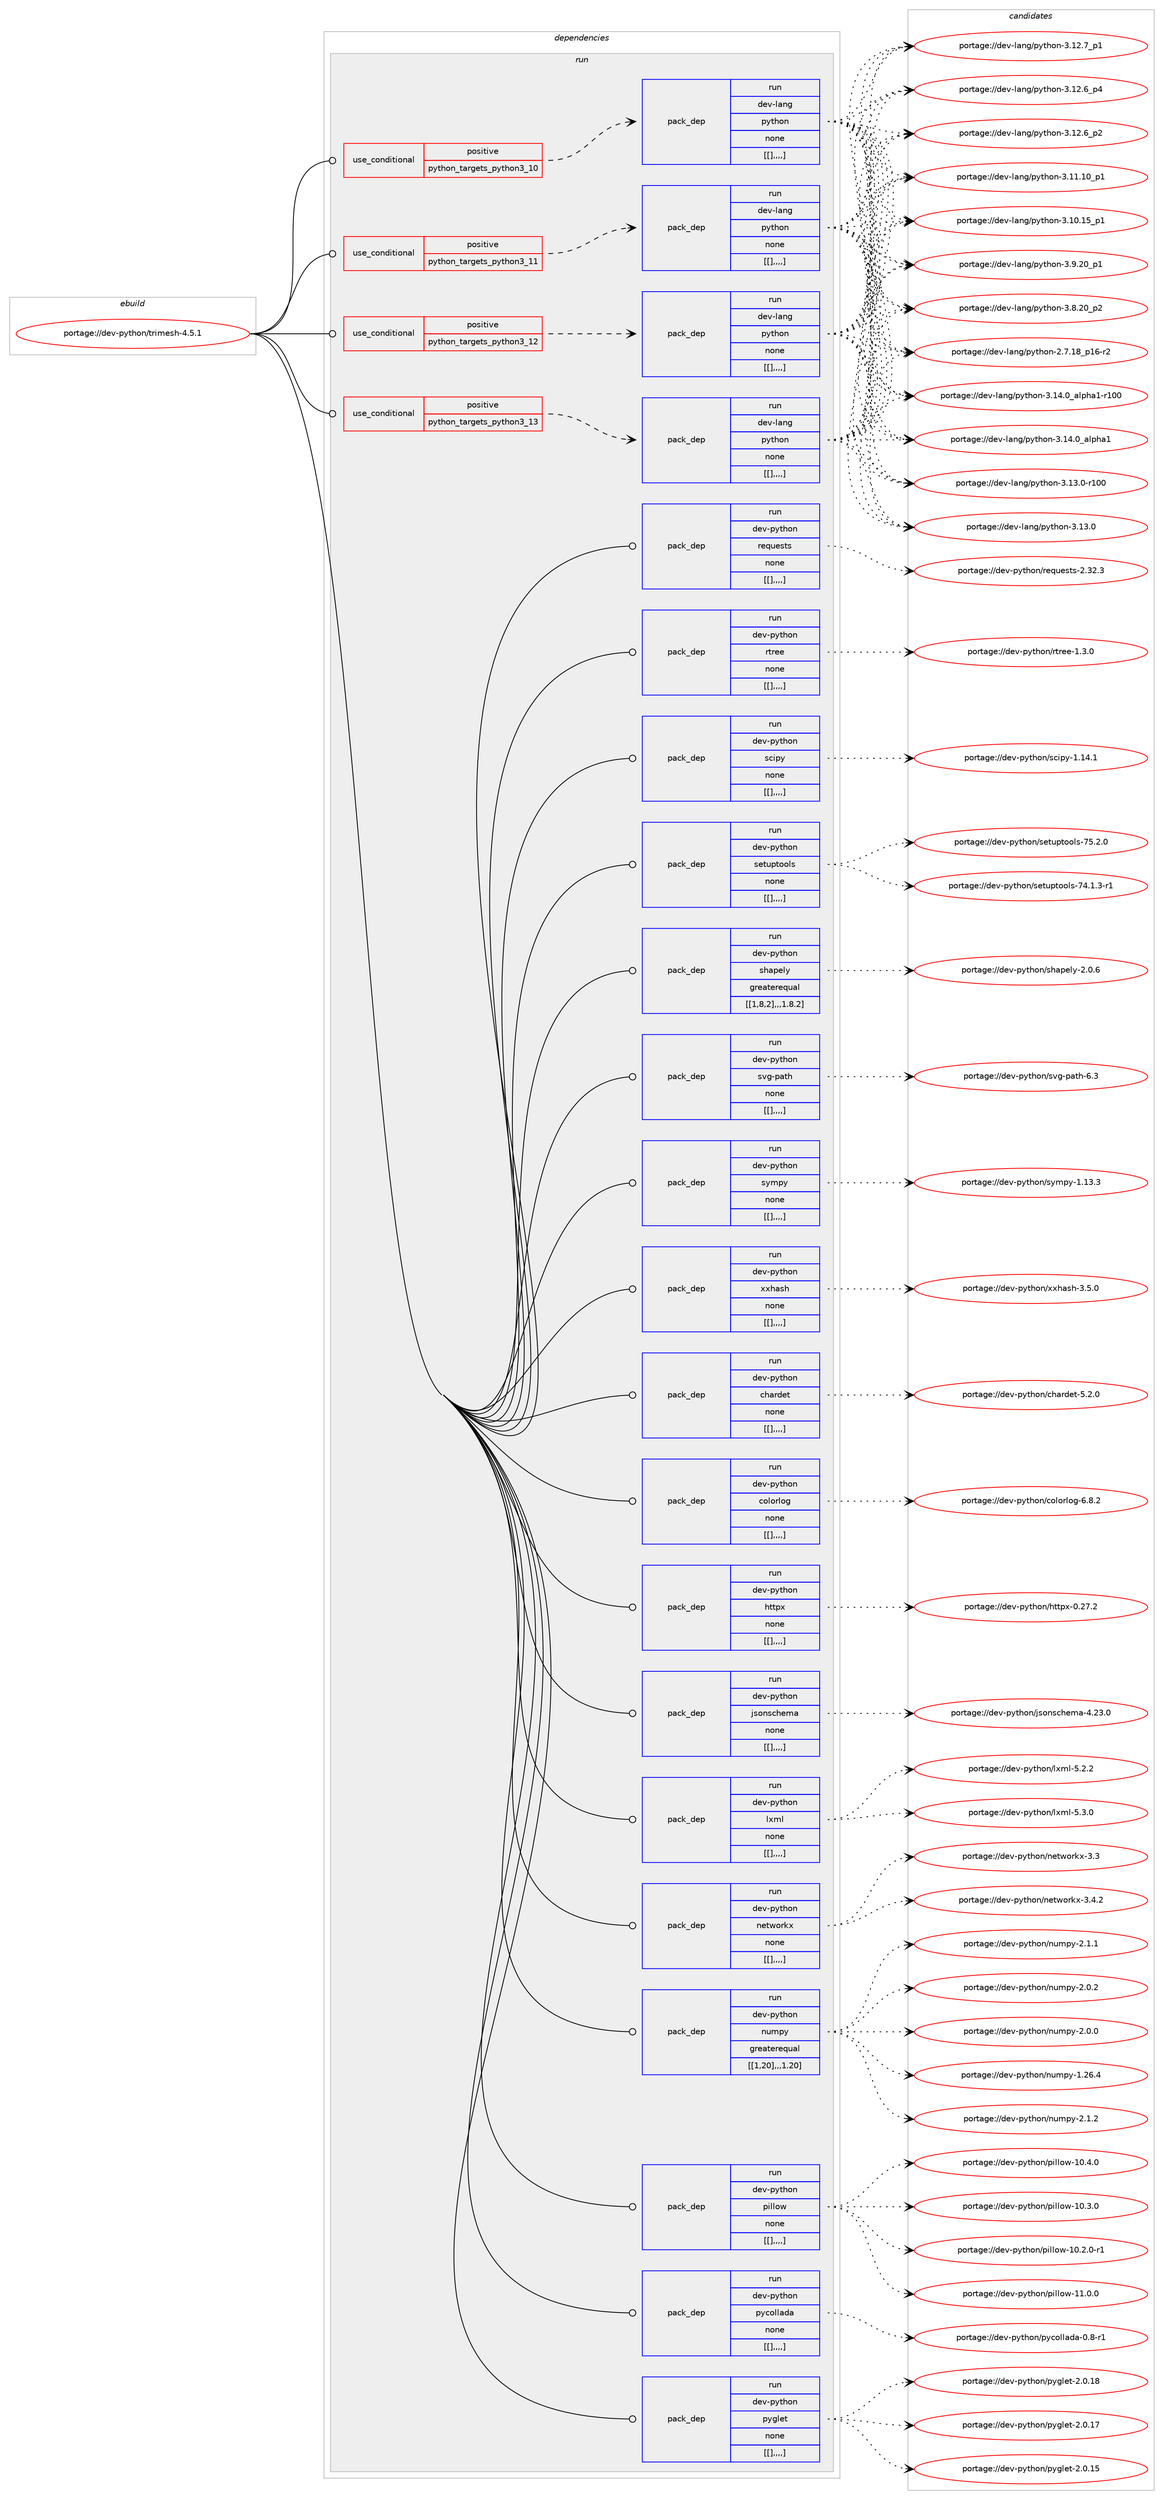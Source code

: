 digraph prolog {

# *************
# Graph options
# *************

newrank=true;
concentrate=true;
compound=true;
graph [rankdir=LR,fontname=Helvetica,fontsize=10,ranksep=1.5];#, ranksep=2.5, nodesep=0.2];
edge  [arrowhead=vee];
node  [fontname=Helvetica,fontsize=10];

# **********
# The ebuild
# **********

subgraph cluster_leftcol {
color=gray;
label=<<i>ebuild</i>>;
id [label="portage://dev-python/trimesh-4.5.1", color=red, width=4, href="../dev-python/trimesh-4.5.1.svg"];
}

# ****************
# The dependencies
# ****************

subgraph cluster_midcol {
color=gray;
label=<<i>dependencies</i>>;
subgraph cluster_compile {
fillcolor="#eeeeee";
style=filled;
label=<<i>compile</i>>;
}
subgraph cluster_compileandrun {
fillcolor="#eeeeee";
style=filled;
label=<<i>compile and run</i>>;
}
subgraph cluster_run {
fillcolor="#eeeeee";
style=filled;
label=<<i>run</i>>;
subgraph cond43511 {
dependency173160 [label=<<TABLE BORDER="0" CELLBORDER="1" CELLSPACING="0" CELLPADDING="4"><TR><TD ROWSPAN="3" CELLPADDING="10">use_conditional</TD></TR><TR><TD>positive</TD></TR><TR><TD>python_targets_python3_10</TD></TR></TABLE>>, shape=none, color=red];
subgraph pack128315 {
dependency173176 [label=<<TABLE BORDER="0" CELLBORDER="1" CELLSPACING="0" CELLPADDING="4" WIDTH="220"><TR><TD ROWSPAN="6" CELLPADDING="30">pack_dep</TD></TR><TR><TD WIDTH="110">run</TD></TR><TR><TD>dev-lang</TD></TR><TR><TD>python</TD></TR><TR><TD>none</TD></TR><TR><TD>[[],,,,]</TD></TR></TABLE>>, shape=none, color=blue];
}
dependency173160:e -> dependency173176:w [weight=20,style="dashed",arrowhead="vee"];
}
id:e -> dependency173160:w [weight=20,style="solid",arrowhead="odot"];
subgraph cond43543 {
dependency173229 [label=<<TABLE BORDER="0" CELLBORDER="1" CELLSPACING="0" CELLPADDING="4"><TR><TD ROWSPAN="3" CELLPADDING="10">use_conditional</TD></TR><TR><TD>positive</TD></TR><TR><TD>python_targets_python3_11</TD></TR></TABLE>>, shape=none, color=red];
subgraph pack128355 {
dependency173252 [label=<<TABLE BORDER="0" CELLBORDER="1" CELLSPACING="0" CELLPADDING="4" WIDTH="220"><TR><TD ROWSPAN="6" CELLPADDING="30">pack_dep</TD></TR><TR><TD WIDTH="110">run</TD></TR><TR><TD>dev-lang</TD></TR><TR><TD>python</TD></TR><TR><TD>none</TD></TR><TR><TD>[[],,,,]</TD></TR></TABLE>>, shape=none, color=blue];
}
dependency173229:e -> dependency173252:w [weight=20,style="dashed",arrowhead="vee"];
}
id:e -> dependency173229:w [weight=20,style="solid",arrowhead="odot"];
subgraph cond43555 {
dependency173255 [label=<<TABLE BORDER="0" CELLBORDER="1" CELLSPACING="0" CELLPADDING="4"><TR><TD ROWSPAN="3" CELLPADDING="10">use_conditional</TD></TR><TR><TD>positive</TD></TR><TR><TD>python_targets_python3_12</TD></TR></TABLE>>, shape=none, color=red];
subgraph pack128361 {
dependency173277 [label=<<TABLE BORDER="0" CELLBORDER="1" CELLSPACING="0" CELLPADDING="4" WIDTH="220"><TR><TD ROWSPAN="6" CELLPADDING="30">pack_dep</TD></TR><TR><TD WIDTH="110">run</TD></TR><TR><TD>dev-lang</TD></TR><TR><TD>python</TD></TR><TR><TD>none</TD></TR><TR><TD>[[],,,,]</TD></TR></TABLE>>, shape=none, color=blue];
}
dependency173255:e -> dependency173277:w [weight=20,style="dashed",arrowhead="vee"];
}
id:e -> dependency173255:w [weight=20,style="solid",arrowhead="odot"];
subgraph cond43570 {
dependency173289 [label=<<TABLE BORDER="0" CELLBORDER="1" CELLSPACING="0" CELLPADDING="4"><TR><TD ROWSPAN="3" CELLPADDING="10">use_conditional</TD></TR><TR><TD>positive</TD></TR><TR><TD>python_targets_python3_13</TD></TR></TABLE>>, shape=none, color=red];
subgraph pack128378 {
dependency173293 [label=<<TABLE BORDER="0" CELLBORDER="1" CELLSPACING="0" CELLPADDING="4" WIDTH="220"><TR><TD ROWSPAN="6" CELLPADDING="30">pack_dep</TD></TR><TR><TD WIDTH="110">run</TD></TR><TR><TD>dev-lang</TD></TR><TR><TD>python</TD></TR><TR><TD>none</TD></TR><TR><TD>[[],,,,]</TD></TR></TABLE>>, shape=none, color=blue];
}
dependency173289:e -> dependency173293:w [weight=20,style="dashed",arrowhead="vee"];
}
id:e -> dependency173289:w [weight=20,style="solid",arrowhead="odot"];
subgraph pack128421 {
dependency173421 [label=<<TABLE BORDER="0" CELLBORDER="1" CELLSPACING="0" CELLPADDING="4" WIDTH="220"><TR><TD ROWSPAN="6" CELLPADDING="30">pack_dep</TD></TR><TR><TD WIDTH="110">run</TD></TR><TR><TD>dev-python</TD></TR><TR><TD>chardet</TD></TR><TR><TD>none</TD></TR><TR><TD>[[],,,,]</TD></TR></TABLE>>, shape=none, color=blue];
}
id:e -> dependency173421:w [weight=20,style="solid",arrowhead="odot"];
subgraph pack128463 {
dependency173489 [label=<<TABLE BORDER="0" CELLBORDER="1" CELLSPACING="0" CELLPADDING="4" WIDTH="220"><TR><TD ROWSPAN="6" CELLPADDING="30">pack_dep</TD></TR><TR><TD WIDTH="110">run</TD></TR><TR><TD>dev-python</TD></TR><TR><TD>colorlog</TD></TR><TR><TD>none</TD></TR><TR><TD>[[],,,,]</TD></TR></TABLE>>, shape=none, color=blue];
}
id:e -> dependency173489:w [weight=20,style="solid",arrowhead="odot"];
subgraph pack128559 {
dependency173601 [label=<<TABLE BORDER="0" CELLBORDER="1" CELLSPACING="0" CELLPADDING="4" WIDTH="220"><TR><TD ROWSPAN="6" CELLPADDING="30">pack_dep</TD></TR><TR><TD WIDTH="110">run</TD></TR><TR><TD>dev-python</TD></TR><TR><TD>httpx</TD></TR><TR><TD>none</TD></TR><TR><TD>[[],,,,]</TD></TR></TABLE>>, shape=none, color=blue];
}
id:e -> dependency173601:w [weight=20,style="solid",arrowhead="odot"];
subgraph pack128582 {
dependency173639 [label=<<TABLE BORDER="0" CELLBORDER="1" CELLSPACING="0" CELLPADDING="4" WIDTH="220"><TR><TD ROWSPAN="6" CELLPADDING="30">pack_dep</TD></TR><TR><TD WIDTH="110">run</TD></TR><TR><TD>dev-python</TD></TR><TR><TD>jsonschema</TD></TR><TR><TD>none</TD></TR><TR><TD>[[],,,,]</TD></TR></TABLE>>, shape=none, color=blue];
}
id:e -> dependency173639:w [weight=20,style="solid",arrowhead="odot"];
subgraph pack128594 {
dependency173673 [label=<<TABLE BORDER="0" CELLBORDER="1" CELLSPACING="0" CELLPADDING="4" WIDTH="220"><TR><TD ROWSPAN="6" CELLPADDING="30">pack_dep</TD></TR><TR><TD WIDTH="110">run</TD></TR><TR><TD>dev-python</TD></TR><TR><TD>lxml</TD></TR><TR><TD>none</TD></TR><TR><TD>[[],,,,]</TD></TR></TABLE>>, shape=none, color=blue];
}
id:e -> dependency173673:w [weight=20,style="solid",arrowhead="odot"];
subgraph pack128618 {
dependency173716 [label=<<TABLE BORDER="0" CELLBORDER="1" CELLSPACING="0" CELLPADDING="4" WIDTH="220"><TR><TD ROWSPAN="6" CELLPADDING="30">pack_dep</TD></TR><TR><TD WIDTH="110">run</TD></TR><TR><TD>dev-python</TD></TR><TR><TD>networkx</TD></TR><TR><TD>none</TD></TR><TR><TD>[[],,,,]</TD></TR></TABLE>>, shape=none, color=blue];
}
id:e -> dependency173716:w [weight=20,style="solid",arrowhead="odot"];
subgraph pack128652 {
dependency173734 [label=<<TABLE BORDER="0" CELLBORDER="1" CELLSPACING="0" CELLPADDING="4" WIDTH="220"><TR><TD ROWSPAN="6" CELLPADDING="30">pack_dep</TD></TR><TR><TD WIDTH="110">run</TD></TR><TR><TD>dev-python</TD></TR><TR><TD>numpy</TD></TR><TR><TD>greaterequal</TD></TR><TR><TD>[[1,20],,,1.20]</TD></TR></TABLE>>, shape=none, color=blue];
}
id:e -> dependency173734:w [weight=20,style="solid",arrowhead="odot"];
subgraph pack128679 {
dependency173769 [label=<<TABLE BORDER="0" CELLBORDER="1" CELLSPACING="0" CELLPADDING="4" WIDTH="220"><TR><TD ROWSPAN="6" CELLPADDING="30">pack_dep</TD></TR><TR><TD WIDTH="110">run</TD></TR><TR><TD>dev-python</TD></TR><TR><TD>pillow</TD></TR><TR><TD>none</TD></TR><TR><TD>[[],,,,]</TD></TR></TABLE>>, shape=none, color=blue];
}
id:e -> dependency173769:w [weight=20,style="solid",arrowhead="odot"];
subgraph pack128682 {
dependency173774 [label=<<TABLE BORDER="0" CELLBORDER="1" CELLSPACING="0" CELLPADDING="4" WIDTH="220"><TR><TD ROWSPAN="6" CELLPADDING="30">pack_dep</TD></TR><TR><TD WIDTH="110">run</TD></TR><TR><TD>dev-python</TD></TR><TR><TD>pycollada</TD></TR><TR><TD>none</TD></TR><TR><TD>[[],,,,]</TD></TR></TABLE>>, shape=none, color=blue];
}
id:e -> dependency173774:w [weight=20,style="solid",arrowhead="odot"];
subgraph pack128694 {
dependency173790 [label=<<TABLE BORDER="0" CELLBORDER="1" CELLSPACING="0" CELLPADDING="4" WIDTH="220"><TR><TD ROWSPAN="6" CELLPADDING="30">pack_dep</TD></TR><TR><TD WIDTH="110">run</TD></TR><TR><TD>dev-python</TD></TR><TR><TD>pyglet</TD></TR><TR><TD>none</TD></TR><TR><TD>[[],,,,]</TD></TR></TABLE>>, shape=none, color=blue];
}
id:e -> dependency173790:w [weight=20,style="solid",arrowhead="odot"];
subgraph pack128699 {
dependency173814 [label=<<TABLE BORDER="0" CELLBORDER="1" CELLSPACING="0" CELLPADDING="4" WIDTH="220"><TR><TD ROWSPAN="6" CELLPADDING="30">pack_dep</TD></TR><TR><TD WIDTH="110">run</TD></TR><TR><TD>dev-python</TD></TR><TR><TD>requests</TD></TR><TR><TD>none</TD></TR><TR><TD>[[],,,,]</TD></TR></TABLE>>, shape=none, color=blue];
}
id:e -> dependency173814:w [weight=20,style="solid",arrowhead="odot"];
subgraph pack128713 {
dependency173842 [label=<<TABLE BORDER="0" CELLBORDER="1" CELLSPACING="0" CELLPADDING="4" WIDTH="220"><TR><TD ROWSPAN="6" CELLPADDING="30">pack_dep</TD></TR><TR><TD WIDTH="110">run</TD></TR><TR><TD>dev-python</TD></TR><TR><TD>rtree</TD></TR><TR><TD>none</TD></TR><TR><TD>[[],,,,]</TD></TR></TABLE>>, shape=none, color=blue];
}
id:e -> dependency173842:w [weight=20,style="solid",arrowhead="odot"];
subgraph pack128742 {
dependency173869 [label=<<TABLE BORDER="0" CELLBORDER="1" CELLSPACING="0" CELLPADDING="4" WIDTH="220"><TR><TD ROWSPAN="6" CELLPADDING="30">pack_dep</TD></TR><TR><TD WIDTH="110">run</TD></TR><TR><TD>dev-python</TD></TR><TR><TD>scipy</TD></TR><TR><TD>none</TD></TR><TR><TD>[[],,,,]</TD></TR></TABLE>>, shape=none, color=blue];
}
id:e -> dependency173869:w [weight=20,style="solid",arrowhead="odot"];
subgraph pack128757 {
dependency173889 [label=<<TABLE BORDER="0" CELLBORDER="1" CELLSPACING="0" CELLPADDING="4" WIDTH="220"><TR><TD ROWSPAN="6" CELLPADDING="30">pack_dep</TD></TR><TR><TD WIDTH="110">run</TD></TR><TR><TD>dev-python</TD></TR><TR><TD>setuptools</TD></TR><TR><TD>none</TD></TR><TR><TD>[[],,,,]</TD></TR></TABLE>>, shape=none, color=blue];
}
id:e -> dependency173889:w [weight=20,style="solid",arrowhead="odot"];
subgraph pack128764 {
dependency173899 [label=<<TABLE BORDER="0" CELLBORDER="1" CELLSPACING="0" CELLPADDING="4" WIDTH="220"><TR><TD ROWSPAN="6" CELLPADDING="30">pack_dep</TD></TR><TR><TD WIDTH="110">run</TD></TR><TR><TD>dev-python</TD></TR><TR><TD>shapely</TD></TR><TR><TD>greaterequal</TD></TR><TR><TD>[[1,8,2],,,1.8.2]</TD></TR></TABLE>>, shape=none, color=blue];
}
id:e -> dependency173899:w [weight=20,style="solid",arrowhead="odot"];
subgraph pack128784 {
dependency173941 [label=<<TABLE BORDER="0" CELLBORDER="1" CELLSPACING="0" CELLPADDING="4" WIDTH="220"><TR><TD ROWSPAN="6" CELLPADDING="30">pack_dep</TD></TR><TR><TD WIDTH="110">run</TD></TR><TR><TD>dev-python</TD></TR><TR><TD>svg-path</TD></TR><TR><TD>none</TD></TR><TR><TD>[[],,,,]</TD></TR></TABLE>>, shape=none, color=blue];
}
id:e -> dependency173941:w [weight=20,style="solid",arrowhead="odot"];
subgraph pack128791 {
dependency173945 [label=<<TABLE BORDER="0" CELLBORDER="1" CELLSPACING="0" CELLPADDING="4" WIDTH="220"><TR><TD ROWSPAN="6" CELLPADDING="30">pack_dep</TD></TR><TR><TD WIDTH="110">run</TD></TR><TR><TD>dev-python</TD></TR><TR><TD>sympy</TD></TR><TR><TD>none</TD></TR><TR><TD>[[],,,,]</TD></TR></TABLE>>, shape=none, color=blue];
}
id:e -> dependency173945:w [weight=20,style="solid",arrowhead="odot"];
subgraph pack128850 {
dependency174122 [label=<<TABLE BORDER="0" CELLBORDER="1" CELLSPACING="0" CELLPADDING="4" WIDTH="220"><TR><TD ROWSPAN="6" CELLPADDING="30">pack_dep</TD></TR><TR><TD WIDTH="110">run</TD></TR><TR><TD>dev-python</TD></TR><TR><TD>xxhash</TD></TR><TR><TD>none</TD></TR><TR><TD>[[],,,,]</TD></TR></TABLE>>, shape=none, color=blue];
}
id:e -> dependency174122:w [weight=20,style="solid",arrowhead="odot"];
}
}

# **************
# The candidates
# **************

subgraph cluster_choices {
rank=same;
color=gray;
label=<<i>candidates</i>>;

subgraph choice128575 {
color=black;
nodesep=1;
choice100101118451089711010347112121116104111110455146495246489597108112104974945114494848 [label="portage://dev-lang/python-3.14.0_alpha1-r100", color=red, width=4,href="../dev-lang/python-3.14.0_alpha1-r100.svg"];
choice1001011184510897110103471121211161041111104551464952464895971081121049749 [label="portage://dev-lang/python-3.14.0_alpha1", color=red, width=4,href="../dev-lang/python-3.14.0_alpha1.svg"];
choice1001011184510897110103471121211161041111104551464951464845114494848 [label="portage://dev-lang/python-3.13.0-r100", color=red, width=4,href="../dev-lang/python-3.13.0-r100.svg"];
choice10010111845108971101034711212111610411111045514649514648 [label="portage://dev-lang/python-3.13.0", color=red, width=4,href="../dev-lang/python-3.13.0.svg"];
choice100101118451089711010347112121116104111110455146495046559511249 [label="portage://dev-lang/python-3.12.7_p1", color=red, width=4,href="../dev-lang/python-3.12.7_p1.svg"];
choice100101118451089711010347112121116104111110455146495046549511252 [label="portage://dev-lang/python-3.12.6_p4", color=red, width=4,href="../dev-lang/python-3.12.6_p4.svg"];
choice100101118451089711010347112121116104111110455146495046549511250 [label="portage://dev-lang/python-3.12.6_p2", color=red, width=4,href="../dev-lang/python-3.12.6_p2.svg"];
choice10010111845108971101034711212111610411111045514649494649489511249 [label="portage://dev-lang/python-3.11.10_p1", color=red, width=4,href="../dev-lang/python-3.11.10_p1.svg"];
choice10010111845108971101034711212111610411111045514649484649539511249 [label="portage://dev-lang/python-3.10.15_p1", color=red, width=4,href="../dev-lang/python-3.10.15_p1.svg"];
choice100101118451089711010347112121116104111110455146574650489511249 [label="portage://dev-lang/python-3.9.20_p1", color=red, width=4,href="../dev-lang/python-3.9.20_p1.svg"];
choice100101118451089711010347112121116104111110455146564650489511250 [label="portage://dev-lang/python-3.8.20_p2", color=red, width=4,href="../dev-lang/python-3.8.20_p2.svg"];
choice100101118451089711010347112121116104111110455046554649569511249544511450 [label="portage://dev-lang/python-2.7.18_p16-r2", color=red, width=4,href="../dev-lang/python-2.7.18_p16-r2.svg"];
dependency173176:e -> choice100101118451089711010347112121116104111110455146495246489597108112104974945114494848:w [style=dotted,weight="100"];
dependency173176:e -> choice1001011184510897110103471121211161041111104551464952464895971081121049749:w [style=dotted,weight="100"];
dependency173176:e -> choice1001011184510897110103471121211161041111104551464951464845114494848:w [style=dotted,weight="100"];
dependency173176:e -> choice10010111845108971101034711212111610411111045514649514648:w [style=dotted,weight="100"];
dependency173176:e -> choice100101118451089711010347112121116104111110455146495046559511249:w [style=dotted,weight="100"];
dependency173176:e -> choice100101118451089711010347112121116104111110455146495046549511252:w [style=dotted,weight="100"];
dependency173176:e -> choice100101118451089711010347112121116104111110455146495046549511250:w [style=dotted,weight="100"];
dependency173176:e -> choice10010111845108971101034711212111610411111045514649494649489511249:w [style=dotted,weight="100"];
dependency173176:e -> choice10010111845108971101034711212111610411111045514649484649539511249:w [style=dotted,weight="100"];
dependency173176:e -> choice100101118451089711010347112121116104111110455146574650489511249:w [style=dotted,weight="100"];
dependency173176:e -> choice100101118451089711010347112121116104111110455146564650489511250:w [style=dotted,weight="100"];
dependency173176:e -> choice100101118451089711010347112121116104111110455046554649569511249544511450:w [style=dotted,weight="100"];
}
subgraph choice128588 {
color=black;
nodesep=1;
choice100101118451089711010347112121116104111110455146495246489597108112104974945114494848 [label="portage://dev-lang/python-3.14.0_alpha1-r100", color=red, width=4,href="../dev-lang/python-3.14.0_alpha1-r100.svg"];
choice1001011184510897110103471121211161041111104551464952464895971081121049749 [label="portage://dev-lang/python-3.14.0_alpha1", color=red, width=4,href="../dev-lang/python-3.14.0_alpha1.svg"];
choice1001011184510897110103471121211161041111104551464951464845114494848 [label="portage://dev-lang/python-3.13.0-r100", color=red, width=4,href="../dev-lang/python-3.13.0-r100.svg"];
choice10010111845108971101034711212111610411111045514649514648 [label="portage://dev-lang/python-3.13.0", color=red, width=4,href="../dev-lang/python-3.13.0.svg"];
choice100101118451089711010347112121116104111110455146495046559511249 [label="portage://dev-lang/python-3.12.7_p1", color=red, width=4,href="../dev-lang/python-3.12.7_p1.svg"];
choice100101118451089711010347112121116104111110455146495046549511252 [label="portage://dev-lang/python-3.12.6_p4", color=red, width=4,href="../dev-lang/python-3.12.6_p4.svg"];
choice100101118451089711010347112121116104111110455146495046549511250 [label="portage://dev-lang/python-3.12.6_p2", color=red, width=4,href="../dev-lang/python-3.12.6_p2.svg"];
choice10010111845108971101034711212111610411111045514649494649489511249 [label="portage://dev-lang/python-3.11.10_p1", color=red, width=4,href="../dev-lang/python-3.11.10_p1.svg"];
choice10010111845108971101034711212111610411111045514649484649539511249 [label="portage://dev-lang/python-3.10.15_p1", color=red, width=4,href="../dev-lang/python-3.10.15_p1.svg"];
choice100101118451089711010347112121116104111110455146574650489511249 [label="portage://dev-lang/python-3.9.20_p1", color=red, width=4,href="../dev-lang/python-3.9.20_p1.svg"];
choice100101118451089711010347112121116104111110455146564650489511250 [label="portage://dev-lang/python-3.8.20_p2", color=red, width=4,href="../dev-lang/python-3.8.20_p2.svg"];
choice100101118451089711010347112121116104111110455046554649569511249544511450 [label="portage://dev-lang/python-2.7.18_p16-r2", color=red, width=4,href="../dev-lang/python-2.7.18_p16-r2.svg"];
dependency173252:e -> choice100101118451089711010347112121116104111110455146495246489597108112104974945114494848:w [style=dotted,weight="100"];
dependency173252:e -> choice1001011184510897110103471121211161041111104551464952464895971081121049749:w [style=dotted,weight="100"];
dependency173252:e -> choice1001011184510897110103471121211161041111104551464951464845114494848:w [style=dotted,weight="100"];
dependency173252:e -> choice10010111845108971101034711212111610411111045514649514648:w [style=dotted,weight="100"];
dependency173252:e -> choice100101118451089711010347112121116104111110455146495046559511249:w [style=dotted,weight="100"];
dependency173252:e -> choice100101118451089711010347112121116104111110455146495046549511252:w [style=dotted,weight="100"];
dependency173252:e -> choice100101118451089711010347112121116104111110455146495046549511250:w [style=dotted,weight="100"];
dependency173252:e -> choice10010111845108971101034711212111610411111045514649494649489511249:w [style=dotted,weight="100"];
dependency173252:e -> choice10010111845108971101034711212111610411111045514649484649539511249:w [style=dotted,weight="100"];
dependency173252:e -> choice100101118451089711010347112121116104111110455146574650489511249:w [style=dotted,weight="100"];
dependency173252:e -> choice100101118451089711010347112121116104111110455146564650489511250:w [style=dotted,weight="100"];
dependency173252:e -> choice100101118451089711010347112121116104111110455046554649569511249544511450:w [style=dotted,weight="100"];
}
subgraph choice128607 {
color=black;
nodesep=1;
choice100101118451089711010347112121116104111110455146495246489597108112104974945114494848 [label="portage://dev-lang/python-3.14.0_alpha1-r100", color=red, width=4,href="../dev-lang/python-3.14.0_alpha1-r100.svg"];
choice1001011184510897110103471121211161041111104551464952464895971081121049749 [label="portage://dev-lang/python-3.14.0_alpha1", color=red, width=4,href="../dev-lang/python-3.14.0_alpha1.svg"];
choice1001011184510897110103471121211161041111104551464951464845114494848 [label="portage://dev-lang/python-3.13.0-r100", color=red, width=4,href="../dev-lang/python-3.13.0-r100.svg"];
choice10010111845108971101034711212111610411111045514649514648 [label="portage://dev-lang/python-3.13.0", color=red, width=4,href="../dev-lang/python-3.13.0.svg"];
choice100101118451089711010347112121116104111110455146495046559511249 [label="portage://dev-lang/python-3.12.7_p1", color=red, width=4,href="../dev-lang/python-3.12.7_p1.svg"];
choice100101118451089711010347112121116104111110455146495046549511252 [label="portage://dev-lang/python-3.12.6_p4", color=red, width=4,href="../dev-lang/python-3.12.6_p4.svg"];
choice100101118451089711010347112121116104111110455146495046549511250 [label="portage://dev-lang/python-3.12.6_p2", color=red, width=4,href="../dev-lang/python-3.12.6_p2.svg"];
choice10010111845108971101034711212111610411111045514649494649489511249 [label="portage://dev-lang/python-3.11.10_p1", color=red, width=4,href="../dev-lang/python-3.11.10_p1.svg"];
choice10010111845108971101034711212111610411111045514649484649539511249 [label="portage://dev-lang/python-3.10.15_p1", color=red, width=4,href="../dev-lang/python-3.10.15_p1.svg"];
choice100101118451089711010347112121116104111110455146574650489511249 [label="portage://dev-lang/python-3.9.20_p1", color=red, width=4,href="../dev-lang/python-3.9.20_p1.svg"];
choice100101118451089711010347112121116104111110455146564650489511250 [label="portage://dev-lang/python-3.8.20_p2", color=red, width=4,href="../dev-lang/python-3.8.20_p2.svg"];
choice100101118451089711010347112121116104111110455046554649569511249544511450 [label="portage://dev-lang/python-2.7.18_p16-r2", color=red, width=4,href="../dev-lang/python-2.7.18_p16-r2.svg"];
dependency173277:e -> choice100101118451089711010347112121116104111110455146495246489597108112104974945114494848:w [style=dotted,weight="100"];
dependency173277:e -> choice1001011184510897110103471121211161041111104551464952464895971081121049749:w [style=dotted,weight="100"];
dependency173277:e -> choice1001011184510897110103471121211161041111104551464951464845114494848:w [style=dotted,weight="100"];
dependency173277:e -> choice10010111845108971101034711212111610411111045514649514648:w [style=dotted,weight="100"];
dependency173277:e -> choice100101118451089711010347112121116104111110455146495046559511249:w [style=dotted,weight="100"];
dependency173277:e -> choice100101118451089711010347112121116104111110455146495046549511252:w [style=dotted,weight="100"];
dependency173277:e -> choice100101118451089711010347112121116104111110455146495046549511250:w [style=dotted,weight="100"];
dependency173277:e -> choice10010111845108971101034711212111610411111045514649494649489511249:w [style=dotted,weight="100"];
dependency173277:e -> choice10010111845108971101034711212111610411111045514649484649539511249:w [style=dotted,weight="100"];
dependency173277:e -> choice100101118451089711010347112121116104111110455146574650489511249:w [style=dotted,weight="100"];
dependency173277:e -> choice100101118451089711010347112121116104111110455146564650489511250:w [style=dotted,weight="100"];
dependency173277:e -> choice100101118451089711010347112121116104111110455046554649569511249544511450:w [style=dotted,weight="100"];
}
subgraph choice128614 {
color=black;
nodesep=1;
choice100101118451089711010347112121116104111110455146495246489597108112104974945114494848 [label="portage://dev-lang/python-3.14.0_alpha1-r100", color=red, width=4,href="../dev-lang/python-3.14.0_alpha1-r100.svg"];
choice1001011184510897110103471121211161041111104551464952464895971081121049749 [label="portage://dev-lang/python-3.14.0_alpha1", color=red, width=4,href="../dev-lang/python-3.14.0_alpha1.svg"];
choice1001011184510897110103471121211161041111104551464951464845114494848 [label="portage://dev-lang/python-3.13.0-r100", color=red, width=4,href="../dev-lang/python-3.13.0-r100.svg"];
choice10010111845108971101034711212111610411111045514649514648 [label="portage://dev-lang/python-3.13.0", color=red, width=4,href="../dev-lang/python-3.13.0.svg"];
choice100101118451089711010347112121116104111110455146495046559511249 [label="portage://dev-lang/python-3.12.7_p1", color=red, width=4,href="../dev-lang/python-3.12.7_p1.svg"];
choice100101118451089711010347112121116104111110455146495046549511252 [label="portage://dev-lang/python-3.12.6_p4", color=red, width=4,href="../dev-lang/python-3.12.6_p4.svg"];
choice100101118451089711010347112121116104111110455146495046549511250 [label="portage://dev-lang/python-3.12.6_p2", color=red, width=4,href="../dev-lang/python-3.12.6_p2.svg"];
choice10010111845108971101034711212111610411111045514649494649489511249 [label="portage://dev-lang/python-3.11.10_p1", color=red, width=4,href="../dev-lang/python-3.11.10_p1.svg"];
choice10010111845108971101034711212111610411111045514649484649539511249 [label="portage://dev-lang/python-3.10.15_p1", color=red, width=4,href="../dev-lang/python-3.10.15_p1.svg"];
choice100101118451089711010347112121116104111110455146574650489511249 [label="portage://dev-lang/python-3.9.20_p1", color=red, width=4,href="../dev-lang/python-3.9.20_p1.svg"];
choice100101118451089711010347112121116104111110455146564650489511250 [label="portage://dev-lang/python-3.8.20_p2", color=red, width=4,href="../dev-lang/python-3.8.20_p2.svg"];
choice100101118451089711010347112121116104111110455046554649569511249544511450 [label="portage://dev-lang/python-2.7.18_p16-r2", color=red, width=4,href="../dev-lang/python-2.7.18_p16-r2.svg"];
dependency173293:e -> choice100101118451089711010347112121116104111110455146495246489597108112104974945114494848:w [style=dotted,weight="100"];
dependency173293:e -> choice1001011184510897110103471121211161041111104551464952464895971081121049749:w [style=dotted,weight="100"];
dependency173293:e -> choice1001011184510897110103471121211161041111104551464951464845114494848:w [style=dotted,weight="100"];
dependency173293:e -> choice10010111845108971101034711212111610411111045514649514648:w [style=dotted,weight="100"];
dependency173293:e -> choice100101118451089711010347112121116104111110455146495046559511249:w [style=dotted,weight="100"];
dependency173293:e -> choice100101118451089711010347112121116104111110455146495046549511252:w [style=dotted,weight="100"];
dependency173293:e -> choice100101118451089711010347112121116104111110455146495046549511250:w [style=dotted,weight="100"];
dependency173293:e -> choice10010111845108971101034711212111610411111045514649494649489511249:w [style=dotted,weight="100"];
dependency173293:e -> choice10010111845108971101034711212111610411111045514649484649539511249:w [style=dotted,weight="100"];
dependency173293:e -> choice100101118451089711010347112121116104111110455146574650489511249:w [style=dotted,weight="100"];
dependency173293:e -> choice100101118451089711010347112121116104111110455146564650489511250:w [style=dotted,weight="100"];
dependency173293:e -> choice100101118451089711010347112121116104111110455046554649569511249544511450:w [style=dotted,weight="100"];
}
subgraph choice128623 {
color=black;
nodesep=1;
choice10010111845112121116104111110479910497114100101116455346504648 [label="portage://dev-python/chardet-5.2.0", color=red, width=4,href="../dev-python/chardet-5.2.0.svg"];
dependency173421:e -> choice10010111845112121116104111110479910497114100101116455346504648:w [style=dotted,weight="100"];
}
subgraph choice128652 {
color=black;
nodesep=1;
choice100101118451121211161041111104799111108111114108111103455446564650 [label="portage://dev-python/colorlog-6.8.2", color=red, width=4,href="../dev-python/colorlog-6.8.2.svg"];
dependency173489:e -> choice100101118451121211161041111104799111108111114108111103455446564650:w [style=dotted,weight="100"];
}
subgraph choice128655 {
color=black;
nodesep=1;
choice100101118451121211161041111104710411611611212045484650554650 [label="portage://dev-python/httpx-0.27.2", color=red, width=4,href="../dev-python/httpx-0.27.2.svg"];
dependency173601:e -> choice100101118451121211161041111104710411611611212045484650554650:w [style=dotted,weight="100"];
}
subgraph choice128708 {
color=black;
nodesep=1;
choice1001011184511212111610411111047106115111110115991041011099745524650514648 [label="portage://dev-python/jsonschema-4.23.0", color=red, width=4,href="../dev-python/jsonschema-4.23.0.svg"];
dependency173639:e -> choice1001011184511212111610411111047106115111110115991041011099745524650514648:w [style=dotted,weight="100"];
}
subgraph choice128734 {
color=black;
nodesep=1;
choice1001011184511212111610411111047108120109108455346514648 [label="portage://dev-python/lxml-5.3.0", color=red, width=4,href="../dev-python/lxml-5.3.0.svg"];
choice1001011184511212111610411111047108120109108455346504650 [label="portage://dev-python/lxml-5.2.2", color=red, width=4,href="../dev-python/lxml-5.2.2.svg"];
dependency173673:e -> choice1001011184511212111610411111047108120109108455346514648:w [style=dotted,weight="100"];
dependency173673:e -> choice1001011184511212111610411111047108120109108455346504650:w [style=dotted,weight="100"];
}
subgraph choice128737 {
color=black;
nodesep=1;
choice1001011184511212111610411111047110101116119111114107120455146524650 [label="portage://dev-python/networkx-3.4.2", color=red, width=4,href="../dev-python/networkx-3.4.2.svg"];
choice100101118451121211161041111104711010111611911111410712045514651 [label="portage://dev-python/networkx-3.3", color=red, width=4,href="../dev-python/networkx-3.3.svg"];
dependency173716:e -> choice1001011184511212111610411111047110101116119111114107120455146524650:w [style=dotted,weight="100"];
dependency173716:e -> choice100101118451121211161041111104711010111611911111410712045514651:w [style=dotted,weight="100"];
}
subgraph choice128770 {
color=black;
nodesep=1;
choice1001011184511212111610411111047110117109112121455046494650 [label="portage://dev-python/numpy-2.1.2", color=red, width=4,href="../dev-python/numpy-2.1.2.svg"];
choice1001011184511212111610411111047110117109112121455046494649 [label="portage://dev-python/numpy-2.1.1", color=red, width=4,href="../dev-python/numpy-2.1.1.svg"];
choice1001011184511212111610411111047110117109112121455046484650 [label="portage://dev-python/numpy-2.0.2", color=red, width=4,href="../dev-python/numpy-2.0.2.svg"];
choice1001011184511212111610411111047110117109112121455046484648 [label="portage://dev-python/numpy-2.0.0", color=red, width=4,href="../dev-python/numpy-2.0.0.svg"];
choice100101118451121211161041111104711011710911212145494650544652 [label="portage://dev-python/numpy-1.26.4", color=red, width=4,href="../dev-python/numpy-1.26.4.svg"];
dependency173734:e -> choice1001011184511212111610411111047110117109112121455046494650:w [style=dotted,weight="100"];
dependency173734:e -> choice1001011184511212111610411111047110117109112121455046494649:w [style=dotted,weight="100"];
dependency173734:e -> choice1001011184511212111610411111047110117109112121455046484650:w [style=dotted,weight="100"];
dependency173734:e -> choice1001011184511212111610411111047110117109112121455046484648:w [style=dotted,weight="100"];
dependency173734:e -> choice100101118451121211161041111104711011710911212145494650544652:w [style=dotted,weight="100"];
}
subgraph choice128805 {
color=black;
nodesep=1;
choice100101118451121211161041111104711210510810811111945494946484648 [label="portage://dev-python/pillow-11.0.0", color=red, width=4,href="../dev-python/pillow-11.0.0.svg"];
choice100101118451121211161041111104711210510810811111945494846524648 [label="portage://dev-python/pillow-10.4.0", color=red, width=4,href="../dev-python/pillow-10.4.0.svg"];
choice100101118451121211161041111104711210510810811111945494846514648 [label="portage://dev-python/pillow-10.3.0", color=red, width=4,href="../dev-python/pillow-10.3.0.svg"];
choice1001011184511212111610411111047112105108108111119454948465046484511449 [label="portage://dev-python/pillow-10.2.0-r1", color=red, width=4,href="../dev-python/pillow-10.2.0-r1.svg"];
dependency173769:e -> choice100101118451121211161041111104711210510810811111945494946484648:w [style=dotted,weight="100"];
dependency173769:e -> choice100101118451121211161041111104711210510810811111945494846524648:w [style=dotted,weight="100"];
dependency173769:e -> choice100101118451121211161041111104711210510810811111945494846514648:w [style=dotted,weight="100"];
dependency173769:e -> choice1001011184511212111610411111047112105108108111119454948465046484511449:w [style=dotted,weight="100"];
}
subgraph choice128810 {
color=black;
nodesep=1;
choice1001011184511212111610411111047112121991111081089710097454846564511449 [label="portage://dev-python/pycollada-0.8-r1", color=red, width=4,href="../dev-python/pycollada-0.8-r1.svg"];
dependency173774:e -> choice1001011184511212111610411111047112121991111081089710097454846564511449:w [style=dotted,weight="100"];
}
subgraph choice128812 {
color=black;
nodesep=1;
choice100101118451121211161041111104711212110310810111645504648464956 [label="portage://dev-python/pyglet-2.0.18", color=red, width=4,href="../dev-python/pyglet-2.0.18.svg"];
choice100101118451121211161041111104711212110310810111645504648464955 [label="portage://dev-python/pyglet-2.0.17", color=red, width=4,href="../dev-python/pyglet-2.0.17.svg"];
choice100101118451121211161041111104711212110310810111645504648464953 [label="portage://dev-python/pyglet-2.0.15", color=red, width=4,href="../dev-python/pyglet-2.0.15.svg"];
dependency173790:e -> choice100101118451121211161041111104711212110310810111645504648464956:w [style=dotted,weight="100"];
dependency173790:e -> choice100101118451121211161041111104711212110310810111645504648464955:w [style=dotted,weight="100"];
dependency173790:e -> choice100101118451121211161041111104711212110310810111645504648464953:w [style=dotted,weight="100"];
}
subgraph choice128831 {
color=black;
nodesep=1;
choice100101118451121211161041111104711410111311710111511611545504651504651 [label="portage://dev-python/requests-2.32.3", color=red, width=4,href="../dev-python/requests-2.32.3.svg"];
dependency173814:e -> choice100101118451121211161041111104711410111311710111511611545504651504651:w [style=dotted,weight="100"];
}
subgraph choice128833 {
color=black;
nodesep=1;
choice1001011184511212111610411111047114116114101101454946514648 [label="portage://dev-python/rtree-1.3.0", color=red, width=4,href="../dev-python/rtree-1.3.0.svg"];
dependency173842:e -> choice1001011184511212111610411111047114116114101101454946514648:w [style=dotted,weight="100"];
}
subgraph choice128837 {
color=black;
nodesep=1;
choice10010111845112121116104111110471159910511212145494649524649 [label="portage://dev-python/scipy-1.14.1", color=red, width=4,href="../dev-python/scipy-1.14.1.svg"];
dependency173869:e -> choice10010111845112121116104111110471159910511212145494649524649:w [style=dotted,weight="100"];
}
subgraph choice128839 {
color=black;
nodesep=1;
choice100101118451121211161041111104711510111611711211611111110811545555346504648 [label="portage://dev-python/setuptools-75.2.0", color=red, width=4,href="../dev-python/setuptools-75.2.0.svg"];
choice1001011184511212111610411111047115101116117112116111111108115455552464946514511449 [label="portage://dev-python/setuptools-74.1.3-r1", color=red, width=4,href="../dev-python/setuptools-74.1.3-r1.svg"];
dependency173889:e -> choice100101118451121211161041111104711510111611711211611111110811545555346504648:w [style=dotted,weight="100"];
dependency173889:e -> choice1001011184511212111610411111047115101116117112116111111108115455552464946514511449:w [style=dotted,weight="100"];
}
subgraph choice128843 {
color=black;
nodesep=1;
choice100101118451121211161041111104711510497112101108121455046484654 [label="portage://dev-python/shapely-2.0.6", color=red, width=4,href="../dev-python/shapely-2.0.6.svg"];
dependency173899:e -> choice100101118451121211161041111104711510497112101108121455046484654:w [style=dotted,weight="100"];
}
subgraph choice128866 {
color=black;
nodesep=1;
choice1001011184511212111610411111047115118103451129711610445544651 [label="portage://dev-python/svg-path-6.3", color=red, width=4,href="../dev-python/svg-path-6.3.svg"];
dependency173941:e -> choice1001011184511212111610411111047115118103451129711610445544651:w [style=dotted,weight="100"];
}
subgraph choice128870 {
color=black;
nodesep=1;
choice100101118451121211161041111104711512110911212145494649514651 [label="portage://dev-python/sympy-1.13.3", color=red, width=4,href="../dev-python/sympy-1.13.3.svg"];
dependency173945:e -> choice100101118451121211161041111104711512110911212145494649514651:w [style=dotted,weight="100"];
}
subgraph choice128885 {
color=black;
nodesep=1;
choice100101118451121211161041111104712012010497115104455146534648 [label="portage://dev-python/xxhash-3.5.0", color=red, width=4,href="../dev-python/xxhash-3.5.0.svg"];
dependency174122:e -> choice100101118451121211161041111104712012010497115104455146534648:w [style=dotted,weight="100"];
}
}

}
